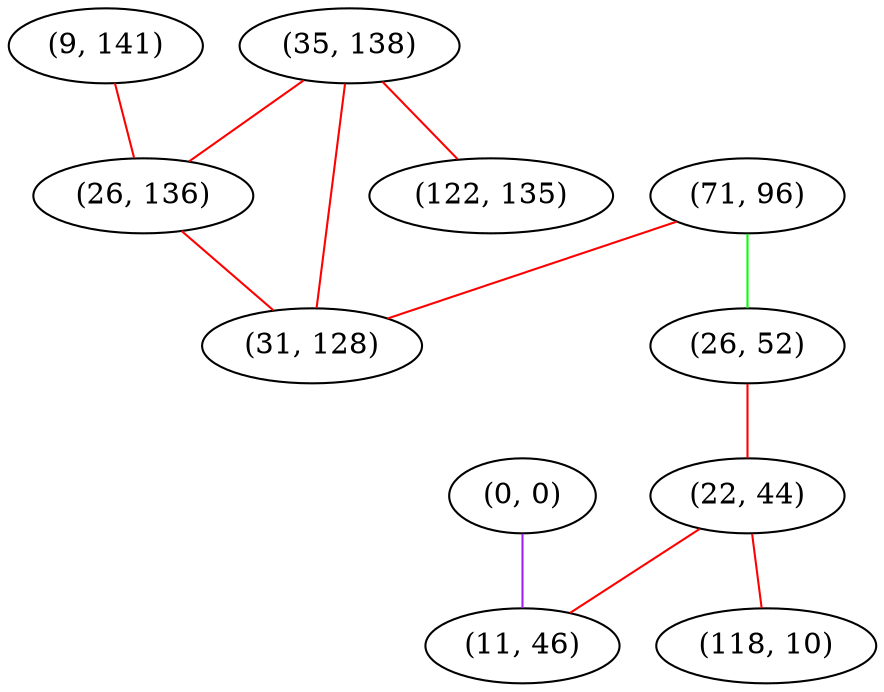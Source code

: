 graph "" {
"(9, 141)";
"(0, 0)";
"(71, 96)";
"(26, 52)";
"(22, 44)";
"(35, 138)";
"(26, 136)";
"(11, 46)";
"(122, 135)";
"(118, 10)";
"(31, 128)";
"(9, 141)" -- "(26, 136)"  [color=red, key=0, weight=1];
"(0, 0)" -- "(11, 46)"  [color=purple, key=0, weight=4];
"(71, 96)" -- "(31, 128)"  [color=red, key=0, weight=1];
"(71, 96)" -- "(26, 52)"  [color=green, key=0, weight=2];
"(26, 52)" -- "(22, 44)"  [color=red, key=0, weight=1];
"(22, 44)" -- "(118, 10)"  [color=red, key=0, weight=1];
"(22, 44)" -- "(11, 46)"  [color=red, key=0, weight=1];
"(35, 138)" -- "(122, 135)"  [color=red, key=0, weight=1];
"(35, 138)" -- "(26, 136)"  [color=red, key=0, weight=1];
"(35, 138)" -- "(31, 128)"  [color=red, key=0, weight=1];
"(26, 136)" -- "(31, 128)"  [color=red, key=0, weight=1];
}
